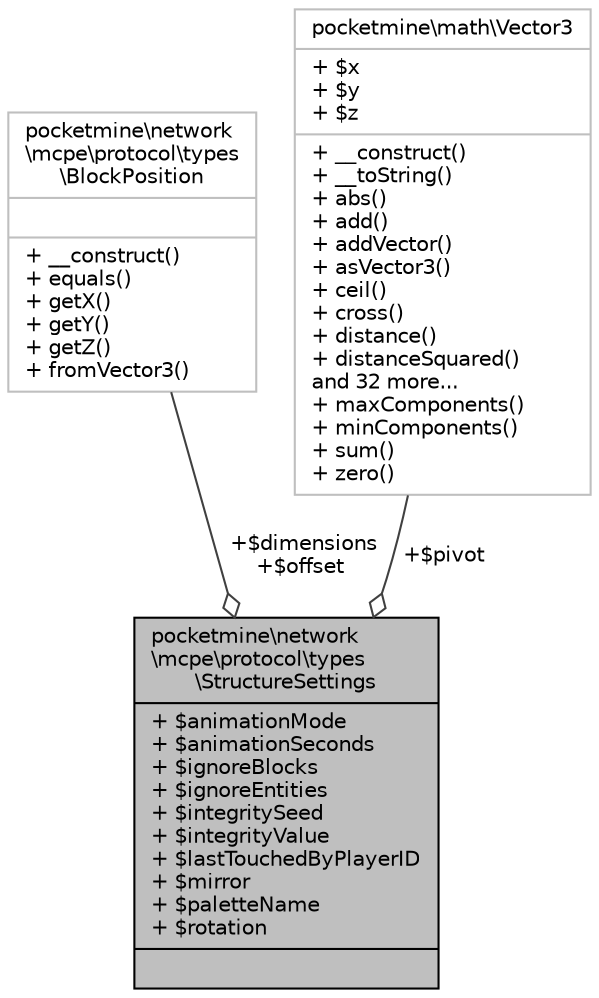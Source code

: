 digraph "pocketmine\network\mcpe\protocol\types\StructureSettings"
{
 // INTERACTIVE_SVG=YES
 // LATEX_PDF_SIZE
  edge [fontname="Helvetica",fontsize="10",labelfontname="Helvetica",labelfontsize="10"];
  node [fontname="Helvetica",fontsize="10",shape=record];
  Node1 [label="{pocketmine\\network\l\\mcpe\\protocol\\types\l\\StructureSettings\n|+ $animationMode\l+ $animationSeconds\l+ $ignoreBlocks\l+ $ignoreEntities\l+ $integritySeed\l+ $integrityValue\l+ $lastTouchedByPlayerID\l+ $mirror\l+ $paletteName\l+ $rotation\l|}",height=0.2,width=0.4,color="black", fillcolor="grey75", style="filled", fontcolor="black",tooltip=" "];
  Node2 -> Node1 [color="grey25",fontsize="10",style="solid",label=" +$dimensions\n+$offset" ,arrowhead="odiamond",fontname="Helvetica"];
  Node2 [label="{pocketmine\\network\l\\mcpe\\protocol\\types\l\\BlockPosition\n||+ __construct()\l+ equals()\l+ getX()\l+ getY()\l+ getZ()\l+ fromVector3()\l}",height=0.2,width=0.4,color="grey75", fillcolor="white", style="filled",URL="$d1/d5f/classpocketmine_1_1network_1_1mcpe_1_1protocol_1_1types_1_1_block_position.html",tooltip=" "];
  Node3 -> Node1 [color="grey25",fontsize="10",style="solid",label=" +$pivot" ,arrowhead="odiamond",fontname="Helvetica"];
  Node3 [label="{pocketmine\\math\\Vector3\n|+ $x\l+ $y\l+ $z\l|+ __construct()\l+ __toString()\l+ abs()\l+ add()\l+ addVector()\l+ asVector3()\l+ ceil()\l+ cross()\l+ distance()\l+ distanceSquared()\land 32 more...\l+ maxComponents()\l+ minComponents()\l+ sum()\l+ zero()\l}",height=0.2,width=0.4,color="grey75", fillcolor="white", style="filled",URL="$d2/d90/classpocketmine_1_1math_1_1_vector3.html",tooltip=" "];
}
